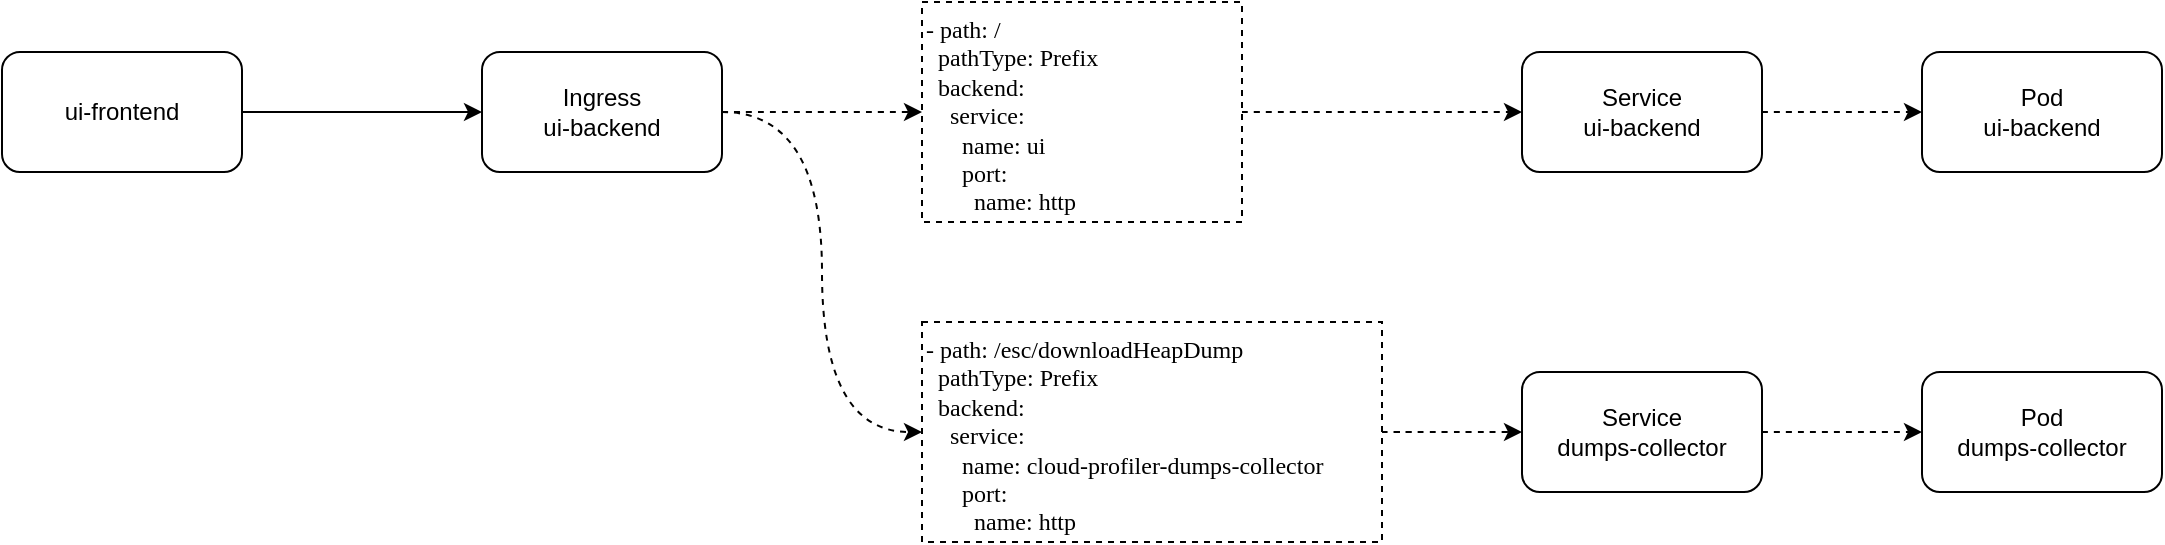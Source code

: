 <mxfile version="26.1.1" pages="2">
  <diagram name="api" id="JLevNw2NstuHYA1dXYyO">
    <mxGraphModel dx="1195" dy="697" grid="1" gridSize="10" guides="1" tooltips="1" connect="1" arrows="1" fold="1" page="1" pageScale="1" pageWidth="850" pageHeight="1100" math="0" shadow="0">
      <root>
        <mxCell id="0" />
        <mxCell id="1" parent="0" />
        <mxCell id="3MsOjD42-JPfpS1VXIFk-1" value="&lt;div&gt;Pod&lt;/div&gt;ui-backend" style="rounded=1;whiteSpace=wrap;html=1;" vertex="1" parent="1">
          <mxGeometry x="1120" y="160" width="120" height="60" as="geometry" />
        </mxCell>
        <mxCell id="3MsOjD42-JPfpS1VXIFk-10" style="edgeStyle=orthogonalEdgeStyle;rounded=0;orthogonalLoop=1;jettySize=auto;html=1;entryX=0;entryY=0.5;entryDx=0;entryDy=0;dashed=1;curved=1;" edge="1" parent="1" source="3MsOjD42-JPfpS1VXIFk-3" target="3MsOjD42-JPfpS1VXIFk-1">
          <mxGeometry relative="1" as="geometry" />
        </mxCell>
        <mxCell id="3MsOjD42-JPfpS1VXIFk-3" value="&lt;div&gt;Service&lt;/div&gt;ui-backend" style="rounded=1;whiteSpace=wrap;html=1;" vertex="1" parent="1">
          <mxGeometry x="920" y="160" width="120" height="60" as="geometry" />
        </mxCell>
        <mxCell id="3MsOjD42-JPfpS1VXIFk-17" style="edgeStyle=orthogonalEdgeStyle;rounded=0;orthogonalLoop=1;jettySize=auto;html=1;entryX=0;entryY=0.5;entryDx=0;entryDy=0;dashed=1;curved=1;" edge="1" parent="1" source="3MsOjD42-JPfpS1VXIFk-4" target="3MsOjD42-JPfpS1VXIFk-15">
          <mxGeometry relative="1" as="geometry" />
        </mxCell>
        <mxCell id="3MsOjD42-JPfpS1VXIFk-18" style="edgeStyle=orthogonalEdgeStyle;rounded=0;orthogonalLoop=1;jettySize=auto;html=1;entryX=0;entryY=0.5;entryDx=0;entryDy=0;dashed=1;curved=1;" edge="1" parent="1" source="3MsOjD42-JPfpS1VXIFk-4" target="3MsOjD42-JPfpS1VXIFk-16">
          <mxGeometry relative="1" as="geometry" />
        </mxCell>
        <mxCell id="3MsOjD42-JPfpS1VXIFk-4" value="&lt;div&gt;Ingress&lt;/div&gt;ui-backend" style="rounded=1;whiteSpace=wrap;html=1;" vertex="1" parent="1">
          <mxGeometry x="400" y="160" width="120" height="60" as="geometry" />
        </mxCell>
        <mxCell id="3MsOjD42-JPfpS1VXIFk-14" style="edgeStyle=orthogonalEdgeStyle;rounded=0;orthogonalLoop=1;jettySize=auto;html=1;entryX=0;entryY=0.5;entryDx=0;entryDy=0;" edge="1" parent="1" source="3MsOjD42-JPfpS1VXIFk-5" target="3MsOjD42-JPfpS1VXIFk-4">
          <mxGeometry relative="1" as="geometry" />
        </mxCell>
        <mxCell id="3MsOjD42-JPfpS1VXIFk-5" value="&lt;div&gt;ui-frontend&lt;/div&gt;" style="rounded=1;whiteSpace=wrap;html=1;" vertex="1" parent="1">
          <mxGeometry x="160" y="160" width="120" height="60" as="geometry" />
        </mxCell>
        <mxCell id="3MsOjD42-JPfpS1VXIFk-6" value="&lt;div&gt;Pod&lt;/div&gt;dumps-collector" style="rounded=1;whiteSpace=wrap;html=1;" vertex="1" parent="1">
          <mxGeometry x="1120" y="320" width="120" height="60" as="geometry" />
        </mxCell>
        <mxCell id="3MsOjD42-JPfpS1VXIFk-12" style="edgeStyle=orthogonalEdgeStyle;rounded=0;orthogonalLoop=1;jettySize=auto;html=1;entryX=0;entryY=0.5;entryDx=0;entryDy=0;curved=1;dashed=1;" edge="1" parent="1" source="3MsOjD42-JPfpS1VXIFk-7" target="3MsOjD42-JPfpS1VXIFk-6">
          <mxGeometry relative="1" as="geometry" />
        </mxCell>
        <mxCell id="3MsOjD42-JPfpS1VXIFk-7" value="&lt;div&gt;Service&lt;/div&gt;dumps-collector" style="rounded=1;whiteSpace=wrap;html=1;" vertex="1" parent="1">
          <mxGeometry x="920" y="320" width="120" height="60" as="geometry" />
        </mxCell>
        <mxCell id="3MsOjD42-JPfpS1VXIFk-20" style="edgeStyle=orthogonalEdgeStyle;rounded=0;orthogonalLoop=1;jettySize=auto;html=1;entryX=0;entryY=0.5;entryDx=0;entryDy=0;dashed=1;curved=1;" edge="1" parent="1" source="3MsOjD42-JPfpS1VXIFk-15" target="3MsOjD42-JPfpS1VXIFk-3">
          <mxGeometry relative="1" as="geometry" />
        </mxCell>
        <mxCell id="3MsOjD42-JPfpS1VXIFk-15" value="&lt;div&gt;- path: /&lt;/div&gt;&lt;div&gt;&amp;nbsp; pathType: Prefix&lt;/div&gt;&lt;div&gt;&amp;nbsp; backend:&lt;/div&gt;&lt;div&gt;&amp;nbsp; &amp;nbsp; service:&lt;/div&gt;&lt;div&gt;&amp;nbsp; &amp;nbsp; &amp;nbsp; name: ui&lt;/div&gt;&lt;div&gt;&amp;nbsp; &amp;nbsp; &amp;nbsp; port:&lt;/div&gt;&lt;div&gt;&amp;nbsp; &amp;nbsp; &amp;nbsp; &amp;nbsp; name: http&lt;/div&gt;" style="text;html=1;align=left;verticalAlign=top;whiteSpace=wrap;rounded=0;fontFamily=Tahoma;fillColor=default;strokeColor=default;dashed=1;" vertex="1" parent="1">
          <mxGeometry x="620" y="135" width="160" height="110" as="geometry" />
        </mxCell>
        <mxCell id="3MsOjD42-JPfpS1VXIFk-19" style="edgeStyle=orthogonalEdgeStyle;rounded=0;orthogonalLoop=1;jettySize=auto;html=1;entryX=0;entryY=0.5;entryDx=0;entryDy=0;dashed=1;curved=1;" edge="1" parent="1" source="3MsOjD42-JPfpS1VXIFk-16" target="3MsOjD42-JPfpS1VXIFk-7">
          <mxGeometry relative="1" as="geometry" />
        </mxCell>
        <mxCell id="3MsOjD42-JPfpS1VXIFk-16" value="&lt;div&gt;- path:&amp;nbsp;&lt;span style=&quot;background-color: transparent; color: light-dark(rgb(0, 0, 0), rgb(255, 255, 255));&quot;&gt;/esc/downloadHeapDump&lt;/span&gt;&lt;/div&gt;&lt;div&gt;&amp;nbsp; pathType: Prefix&lt;/div&gt;&lt;div&gt;&amp;nbsp; backend:&lt;/div&gt;&lt;div&gt;&amp;nbsp; &amp;nbsp; service:&lt;/div&gt;&lt;div&gt;&amp;nbsp; &amp;nbsp; &amp;nbsp; name: cloud-profiler-dumps-collector&lt;/div&gt;&lt;div&gt;&amp;nbsp; &amp;nbsp; &amp;nbsp; port:&lt;/div&gt;&lt;div&gt;&amp;nbsp; &amp;nbsp; &amp;nbsp; &amp;nbsp; name: http&lt;/div&gt;" style="text;html=1;align=left;verticalAlign=top;whiteSpace=wrap;rounded=0;fontFamily=Tahoma;fillColor=default;strokeColor=default;dashed=1;" vertex="1" parent="1">
          <mxGeometry x="620" y="295" width="230" height="110" as="geometry" />
        </mxCell>
      </root>
    </mxGraphModel>
  </diagram>
  <diagram id="pmCGYdz97N0A7QVVgKxX" name="db schema">
    <mxGraphModel dx="2045" dy="1797" grid="1" gridSize="10" guides="1" tooltips="1" connect="1" arrows="1" fold="1" page="1" pageScale="1" pageWidth="850" pageHeight="1100" math="0" shadow="0">
      <root>
        <mxCell id="0" />
        <mxCell id="1" parent="0" />
        <mxCell id="14IpDD7Xq0jnJkIsOJpB-98" value="" style="rounded=0;whiteSpace=wrap;html=1;fillColor=#dae8fc;strokeColor=#6c8ebf;opacity=30;" vertex="1" parent="1">
          <mxGeometry x="-220" y="-80" width="960" height="520" as="geometry" />
        </mxCell>
        <mxCell id="14IpDD7Xq0jnJkIsOJpB-1" value="dump_pods" style="shape=table;startSize=30;container=1;collapsible=1;childLayout=tableLayout;fixedRows=1;rowLines=0;align=center;resizeLast=1;html=1;fillColor=#dae8fc;strokeColor=#6c8ebf;fontStyle=1;fontSize=16;" vertex="1" parent="1">
          <mxGeometry width="280" height="210" as="geometry" />
        </mxCell>
        <mxCell id="14IpDD7Xq0jnJkIsOJpB-23" value="" style="shape=tableRow;horizontal=0;startSize=0;swimlaneHead=0;swimlaneBody=0;fillColor=none;collapsible=0;dropTarget=0;points=[[0,0.5],[1,0.5]];portConstraint=eastwest;top=0;left=0;right=0;bottom=1;fontStyle=0;fontSize=14;strokeColor=#6C8EBF;" vertex="1" parent="14IpDD7Xq0jnJkIsOJpB-1">
          <mxGeometry y="30" width="280" height="30" as="geometry" />
        </mxCell>
        <mxCell id="14IpDD7Xq0jnJkIsOJpB-24" value="&lt;b&gt;PK&lt;/b&gt;" style="shape=partialRectangle;connectable=0;fillColor=none;top=0;left=0;bottom=0;right=0;editable=1;overflow=hidden;whiteSpace=wrap;html=1;fontStyle=0;fontSize=14;" vertex="1" parent="14IpDD7Xq0jnJkIsOJpB-23">
          <mxGeometry width="30" height="30" as="geometry">
            <mxRectangle width="30" height="30" as="alternateBounds" />
          </mxGeometry>
        </mxCell>
        <mxCell id="14IpDD7Xq0jnJkIsOJpB-25" value="id uuid" style="shape=partialRectangle;connectable=0;fillColor=none;top=0;left=0;bottom=0;right=0;align=left;spacingLeft=6;overflow=hidden;whiteSpace=wrap;fontFamily=Helvetica;fontStyle=1;fontSize=14;" vertex="1" parent="14IpDD7Xq0jnJkIsOJpB-23">
          <mxGeometry x="30" width="250" height="30" as="geometry">
            <mxRectangle width="250" height="30" as="alternateBounds" />
          </mxGeometry>
        </mxCell>
        <mxCell id="14IpDD7Xq0jnJkIsOJpB-2" value="" style="shape=tableRow;horizontal=0;startSize=0;swimlaneHead=0;swimlaneBody=0;fillColor=none;collapsible=0;dropTarget=0;points=[[0,0.5],[1,0.5]];portConstraint=eastwest;top=0;left=0;right=0;bottom=0;fontStyle=0;fontSize=14;" vertex="1" parent="14IpDD7Xq0jnJkIsOJpB-1">
          <mxGeometry y="60" width="280" height="30" as="geometry" />
        </mxCell>
        <mxCell id="14IpDD7Xq0jnJkIsOJpB-3" value="" style="shape=partialRectangle;connectable=0;fillColor=none;top=0;left=0;bottom=0;right=0;fontStyle=1;overflow=hidden;whiteSpace=wrap;html=1;fontSize=14;" vertex="1" parent="14IpDD7Xq0jnJkIsOJpB-2">
          <mxGeometry width="30" height="30" as="geometry">
            <mxRectangle width="30" height="30" as="alternateBounds" />
          </mxGeometry>
        </mxCell>
        <mxCell id="14IpDD7Xq0jnJkIsOJpB-4" value="namespace    text" style="shape=partialRectangle;connectable=0;fillColor=none;top=0;left=0;bottom=0;right=0;align=left;spacingLeft=6;fontStyle=0;overflow=hidden;whiteSpace=wrap;fontFamily=Helvetica;fontSize=14;" vertex="1" parent="14IpDD7Xq0jnJkIsOJpB-2">
          <mxGeometry x="30" width="250" height="30" as="geometry">
            <mxRectangle width="250" height="30" as="alternateBounds" />
          </mxGeometry>
        </mxCell>
        <mxCell id="14IpDD7Xq0jnJkIsOJpB-5" style="shape=tableRow;horizontal=0;startSize=0;swimlaneHead=0;swimlaneBody=0;fillColor=none;collapsible=0;dropTarget=0;points=[[0,0.5],[1,0.5]];portConstraint=eastwest;top=0;left=0;right=0;bottom=0;fontStyle=0;fontSize=14;" vertex="1" parent="14IpDD7Xq0jnJkIsOJpB-1">
          <mxGeometry y="90" width="280" height="30" as="geometry" />
        </mxCell>
        <mxCell id="14IpDD7Xq0jnJkIsOJpB-6" value="" style="shape=partialRectangle;connectable=0;fillColor=none;top=0;left=0;bottom=0;right=0;fontStyle=0;overflow=hidden;whiteSpace=wrap;html=1;fontSize=14;" vertex="1" parent="14IpDD7Xq0jnJkIsOJpB-5">
          <mxGeometry width="30" height="30" as="geometry">
            <mxRectangle width="30" height="30" as="alternateBounds" />
          </mxGeometry>
        </mxCell>
        <mxCell id="14IpDD7Xq0jnJkIsOJpB-7" value="service_name text" style="shape=partialRectangle;connectable=0;fillColor=none;top=0;left=0;bottom=0;right=0;align=left;spacingLeft=6;fontStyle=0;overflow=hidden;whiteSpace=wrap;fontFamily=Helvetica;fontSize=14;" vertex="1" parent="14IpDD7Xq0jnJkIsOJpB-5">
          <mxGeometry x="30" width="250" height="30" as="geometry">
            <mxRectangle width="250" height="30" as="alternateBounds" />
          </mxGeometry>
        </mxCell>
        <mxCell id="14IpDD7Xq0jnJkIsOJpB-8" value="" style="shape=tableRow;horizontal=0;startSize=0;swimlaneHead=0;swimlaneBody=0;fillColor=none;collapsible=0;dropTarget=0;points=[[0,0.5],[1,0.5]];portConstraint=eastwest;top=0;left=0;right=0;bottom=0;fontStyle=0;fontSize=14;swimlaneLine=1;" vertex="1" parent="14IpDD7Xq0jnJkIsOJpB-1">
          <mxGeometry y="120" width="280" height="30" as="geometry" />
        </mxCell>
        <mxCell id="14IpDD7Xq0jnJkIsOJpB-9" value="" style="shape=partialRectangle;connectable=0;fillColor=none;top=0;left=0;bottom=0;right=0;editable=1;overflow=hidden;whiteSpace=wrap;html=1;fontStyle=0;fontSize=14;" vertex="1" parent="14IpDD7Xq0jnJkIsOJpB-8">
          <mxGeometry width="30" height="30" as="geometry">
            <mxRectangle width="30" height="30" as="alternateBounds" />
          </mxGeometry>
        </mxCell>
        <mxCell id="14IpDD7Xq0jnJkIsOJpB-10" value="pod_name     text" style="shape=partialRectangle;connectable=0;fillColor=none;top=0;left=0;bottom=0;right=0;align=left;spacingLeft=6;overflow=hidden;fontFamily=Helvetica;fontStyle=0;whiteSpace=wrap;fontSize=14;" vertex="1" parent="14IpDD7Xq0jnJkIsOJpB-8">
          <mxGeometry x="30" width="250" height="30" as="geometry">
            <mxRectangle width="250" height="30" as="alternateBounds" />
          </mxGeometry>
        </mxCell>
        <mxCell id="14IpDD7Xq0jnJkIsOJpB-11" value="" style="shape=tableRow;horizontal=0;startSize=0;swimlaneHead=0;swimlaneBody=0;fillColor=none;collapsible=0;dropTarget=0;points=[[0,0.5],[1,0.5]];portConstraint=eastwest;top=0;left=0;right=0;bottom=0;fontStyle=0;fontSize=14;" vertex="1" parent="14IpDD7Xq0jnJkIsOJpB-1">
          <mxGeometry y="150" width="280" height="30" as="geometry" />
        </mxCell>
        <mxCell id="14IpDD7Xq0jnJkIsOJpB-12" value="" style="shape=partialRectangle;connectable=0;fillColor=none;top=0;left=0;bottom=0;right=0;editable=1;overflow=hidden;whiteSpace=wrap;html=1;fontStyle=0;fontSize=14;" vertex="1" parent="14IpDD7Xq0jnJkIsOJpB-11">
          <mxGeometry width="30" height="30" as="geometry">
            <mxRectangle width="30" height="30" as="alternateBounds" />
          </mxGeometry>
        </mxCell>
        <mxCell id="14IpDD7Xq0jnJkIsOJpB-13" value="restart_time timestamp" style="shape=partialRectangle;connectable=0;fillColor=none;top=0;left=0;bottom=0;right=0;align=left;spacingLeft=6;overflow=hidden;whiteSpace=wrap;fontFamily=Helvetica;strokeColor=default;fontStyle=0;fontSize=14;" vertex="1" parent="14IpDD7Xq0jnJkIsOJpB-11">
          <mxGeometry x="30" width="250" height="30" as="geometry">
            <mxRectangle width="250" height="30" as="alternateBounds" />
          </mxGeometry>
        </mxCell>
        <mxCell id="14IpDD7Xq0jnJkIsOJpB-14" style="shape=tableRow;horizontal=0;startSize=0;swimlaneHead=0;swimlaneBody=0;fillColor=none;collapsible=0;dropTarget=0;points=[[0,0.5],[1,0.5]];portConstraint=eastwest;top=0;left=0;right=0;bottom=0;fontStyle=0;fontSize=14;" vertex="1" parent="14IpDD7Xq0jnJkIsOJpB-1">
          <mxGeometry y="180" width="280" height="30" as="geometry" />
        </mxCell>
        <mxCell id="14IpDD7Xq0jnJkIsOJpB-15" style="shape=partialRectangle;connectable=0;fillColor=none;top=0;left=0;bottom=0;right=0;editable=1;overflow=hidden;whiteSpace=wrap;html=1;fontStyle=0;fontSize=14;" vertex="1" parent="14IpDD7Xq0jnJkIsOJpB-14">
          <mxGeometry width="30" height="30" as="geometry">
            <mxRectangle width="30" height="30" as="alternateBounds" />
          </mxGeometry>
        </mxCell>
        <mxCell id="14IpDD7Xq0jnJkIsOJpB-16" value="last_active_time timestamp" style="shape=partialRectangle;connectable=0;fillColor=none;top=0;left=0;bottom=0;right=0;align=left;spacingLeft=6;overflow=hidden;whiteSpace=wrap;fontFamily=Helvetica;fontStyle=0;fontSize=14;" vertex="1" parent="14IpDD7Xq0jnJkIsOJpB-14">
          <mxGeometry x="30" width="250" height="30" as="geometry">
            <mxRectangle width="250" height="30" as="alternateBounds" />
          </mxGeometry>
        </mxCell>
        <mxCell id="14IpDD7Xq0jnJkIsOJpB-26" value="heap_dumps" style="shape=table;startSize=30;container=1;collapsible=1;childLayout=tableLayout;fixedRows=1;rowLines=0;align=center;resizeLast=1;html=1;fillColor=#dae8fc;strokeColor=#6c8ebf;fontStyle=1;fontSize=16;" vertex="1" parent="1">
          <mxGeometry x="440" width="280" height="150" as="geometry" />
        </mxCell>
        <mxCell id="14IpDD7Xq0jnJkIsOJpB-27" value="" style="shape=tableRow;horizontal=0;startSize=0;swimlaneHead=0;swimlaneBody=0;fillColor=none;collapsible=0;dropTarget=0;points=[[0,0.5],[1,0.5]];portConstraint=eastwest;top=0;left=0;right=0;bottom=1;fontStyle=0;fontSize=14;strokeColor=#6C8EBF;" vertex="1" parent="14IpDD7Xq0jnJkIsOJpB-26">
          <mxGeometry y="30" width="280" height="30" as="geometry" />
        </mxCell>
        <mxCell id="14IpDD7Xq0jnJkIsOJpB-28" value="&lt;b&gt;PK&lt;/b&gt;" style="shape=partialRectangle;connectable=0;fillColor=none;top=0;left=0;bottom=0;right=0;editable=1;overflow=hidden;whiteSpace=wrap;html=1;fontStyle=0;fontSize=14;" vertex="1" parent="14IpDD7Xq0jnJkIsOJpB-27">
          <mxGeometry width="30" height="30" as="geometry">
            <mxRectangle width="30" height="30" as="alternateBounds" />
          </mxGeometry>
        </mxCell>
        <mxCell id="14IpDD7Xq0jnJkIsOJpB-29" value="handle text" style="shape=partialRectangle;connectable=0;fillColor=none;top=0;left=0;bottom=0;right=0;align=left;spacingLeft=6;overflow=hidden;whiteSpace=wrap;fontFamily=Helvetica;fontStyle=1;fontSize=14;" vertex="1" parent="14IpDD7Xq0jnJkIsOJpB-27">
          <mxGeometry x="30" width="250" height="30" as="geometry">
            <mxRectangle width="250" height="30" as="alternateBounds" />
          </mxGeometry>
        </mxCell>
        <mxCell id="14IpDD7Xq0jnJkIsOJpB-36" value="" style="shape=tableRow;horizontal=0;startSize=0;swimlaneHead=0;swimlaneBody=0;fillColor=none;collapsible=0;dropTarget=0;points=[[0,0.5],[1,0.5]];portConstraint=eastwest;top=0;left=0;right=0;bottom=1;fontStyle=0;fontSize=14;swimlaneLine=1;strokeColor=#6C8EBF;" vertex="1" parent="14IpDD7Xq0jnJkIsOJpB-26">
          <mxGeometry y="60" width="280" height="30" as="geometry" />
        </mxCell>
        <mxCell id="14IpDD7Xq0jnJkIsOJpB-37" value="&lt;b&gt;FK&lt;/b&gt;" style="shape=partialRectangle;connectable=0;fillColor=none;top=0;left=0;bottom=0;right=0;editable=1;overflow=hidden;whiteSpace=wrap;html=1;fontStyle=0;fontSize=14;" vertex="1" parent="14IpDD7Xq0jnJkIsOJpB-36">
          <mxGeometry width="30" height="30" as="geometry">
            <mxRectangle width="30" height="30" as="alternateBounds" />
          </mxGeometry>
        </mxCell>
        <mxCell id="14IpDD7Xq0jnJkIsOJpB-38" value="pod_id uuid" style="shape=partialRectangle;connectable=0;fillColor=none;top=0;left=0;bottom=0;right=0;align=left;spacingLeft=6;overflow=hidden;fontFamily=Helvetica;fontStyle=1;whiteSpace=wrap;fontSize=14;" vertex="1" parent="14IpDD7Xq0jnJkIsOJpB-36">
          <mxGeometry x="30" width="250" height="30" as="geometry">
            <mxRectangle width="250" height="30" as="alternateBounds" />
          </mxGeometry>
        </mxCell>
        <mxCell id="14IpDD7Xq0jnJkIsOJpB-39" value="" style="shape=tableRow;horizontal=0;startSize=0;swimlaneHead=0;swimlaneBody=0;fillColor=none;collapsible=0;dropTarget=0;points=[[0,0.5],[1,0.5]];portConstraint=eastwest;top=0;left=0;right=0;bottom=0;fontStyle=0;fontSize=14;" vertex="1" parent="14IpDD7Xq0jnJkIsOJpB-26">
          <mxGeometry y="90" width="280" height="30" as="geometry" />
        </mxCell>
        <mxCell id="14IpDD7Xq0jnJkIsOJpB-40" value="" style="shape=partialRectangle;connectable=0;fillColor=none;top=0;left=0;bottom=0;right=0;editable=1;overflow=hidden;whiteSpace=wrap;html=1;fontStyle=0;fontSize=14;" vertex="1" parent="14IpDD7Xq0jnJkIsOJpB-39">
          <mxGeometry width="30" height="30" as="geometry">
            <mxRectangle width="30" height="30" as="alternateBounds" />
          </mxGeometry>
        </mxCell>
        <mxCell id="14IpDD7Xq0jnJkIsOJpB-41" value="creation_time timestamp" style="shape=partialRectangle;connectable=0;fillColor=none;top=0;left=0;bottom=0;right=0;align=left;spacingLeft=6;overflow=hidden;whiteSpace=wrap;fontFamily=Helvetica;strokeColor=default;fontStyle=0;fontSize=14;" vertex="1" parent="14IpDD7Xq0jnJkIsOJpB-39">
          <mxGeometry x="30" width="250" height="30" as="geometry">
            <mxRectangle width="250" height="30" as="alternateBounds" />
          </mxGeometry>
        </mxCell>
        <mxCell id="14IpDD7Xq0jnJkIsOJpB-42" style="shape=tableRow;horizontal=0;startSize=0;swimlaneHead=0;swimlaneBody=0;fillColor=none;collapsible=0;dropTarget=0;points=[[0,0.5],[1,0.5]];portConstraint=eastwest;top=0;left=0;right=0;bottom=0;fontStyle=0;fontSize=14;" vertex="1" parent="14IpDD7Xq0jnJkIsOJpB-26">
          <mxGeometry y="120" width="280" height="30" as="geometry" />
        </mxCell>
        <mxCell id="14IpDD7Xq0jnJkIsOJpB-43" style="shape=partialRectangle;connectable=0;fillColor=none;top=0;left=0;bottom=0;right=0;editable=1;overflow=hidden;whiteSpace=wrap;html=1;fontStyle=0;fontSize=14;" vertex="1" parent="14IpDD7Xq0jnJkIsOJpB-42">
          <mxGeometry width="30" height="30" as="geometry">
            <mxRectangle width="30" height="30" as="alternateBounds" />
          </mxGeometry>
        </mxCell>
        <mxCell id="14IpDD7Xq0jnJkIsOJpB-44" value="file_size integer" style="shape=partialRectangle;connectable=0;fillColor=none;top=0;left=0;bottom=0;right=0;align=left;spacingLeft=6;overflow=hidden;whiteSpace=wrap;fontFamily=Helvetica;fontStyle=0;fontSize=14;" vertex="1" parent="14IpDD7Xq0jnJkIsOJpB-42">
          <mxGeometry x="30" width="250" height="30" as="geometry">
            <mxRectangle width="250" height="30" as="alternateBounds" />
          </mxGeometry>
        </mxCell>
        <mxCell id="14IpDD7Xq0jnJkIsOJpB-45" style="edgeStyle=orthogonalEdgeStyle;rounded=0;orthogonalLoop=1;jettySize=auto;html=1;entryX=0;entryY=0.5;entryDx=0;entryDy=0;startArrow=ERzeroToMany;startFill=0;endArrow=ERzeroToMany;endFill=0;" edge="1" parent="1" source="14IpDD7Xq0jnJkIsOJpB-23" target="14IpDD7Xq0jnJkIsOJpB-36">
          <mxGeometry relative="1" as="geometry" />
        </mxCell>
        <mxCell id="14IpDD7Xq0jnJkIsOJpB-46" value="dump_objects_&amp;lt;timestamp&amp;gt;" style="shape=table;startSize=30;container=1;collapsible=1;childLayout=tableLayout;fixedRows=1;rowLines=0;align=center;resizeLast=1;html=1;fillColor=#dae8fc;strokeColor=#6c8ebf;fontStyle=1;fontSize=16;" vertex="1" parent="1">
          <mxGeometry x="440" y="240" width="280" height="180" as="geometry" />
        </mxCell>
        <mxCell id="14IpDD7Xq0jnJkIsOJpB-47" value="" style="shape=tableRow;horizontal=0;startSize=0;swimlaneHead=0;swimlaneBody=0;fillColor=none;collapsible=0;dropTarget=0;points=[[0,0.5],[1,0.5]];portConstraint=eastwest;top=0;left=0;right=0;bottom=1;fontStyle=0;fontSize=14;strokeColor=#6C8EBF;" vertex="1" parent="14IpDD7Xq0jnJkIsOJpB-46">
          <mxGeometry y="30" width="280" height="30" as="geometry" />
        </mxCell>
        <mxCell id="14IpDD7Xq0jnJkIsOJpB-48" value="&lt;b&gt;PK&lt;/b&gt;" style="shape=partialRectangle;connectable=0;fillColor=none;top=0;left=0;bottom=0;right=0;editable=1;overflow=hidden;whiteSpace=wrap;html=1;fontStyle=0;fontSize=14;" vertex="1" parent="14IpDD7Xq0jnJkIsOJpB-47">
          <mxGeometry width="30" height="30" as="geometry">
            <mxRectangle width="30" height="30" as="alternateBounds" />
          </mxGeometry>
        </mxCell>
        <mxCell id="14IpDD7Xq0jnJkIsOJpB-49" value="id uuid" style="shape=partialRectangle;connectable=0;fillColor=none;top=0;left=0;bottom=0;right=0;align=left;spacingLeft=6;overflow=hidden;whiteSpace=wrap;fontFamily=Helvetica;fontStyle=1;fontSize=14;" vertex="1" parent="14IpDD7Xq0jnJkIsOJpB-47">
          <mxGeometry x="30" width="250" height="30" as="geometry">
            <mxRectangle width="250" height="30" as="alternateBounds" />
          </mxGeometry>
        </mxCell>
        <mxCell id="14IpDD7Xq0jnJkIsOJpB-50" value="" style="shape=tableRow;horizontal=0;startSize=0;swimlaneHead=0;swimlaneBody=0;fillColor=none;collapsible=0;dropTarget=0;points=[[0,0.5],[1,0.5]];portConstraint=eastwest;top=0;left=0;right=0;bottom=1;fontStyle=0;fontSize=14;swimlaneLine=1;strokeColor=#6C8EBF;" vertex="1" parent="14IpDD7Xq0jnJkIsOJpB-46">
          <mxGeometry y="60" width="280" height="30" as="geometry" />
        </mxCell>
        <mxCell id="14IpDD7Xq0jnJkIsOJpB-51" value="&lt;b&gt;FK&lt;/b&gt;" style="shape=partialRectangle;connectable=0;fillColor=none;top=0;left=0;bottom=0;right=0;editable=1;overflow=hidden;whiteSpace=wrap;html=1;fontStyle=0;fontSize=14;" vertex="1" parent="14IpDD7Xq0jnJkIsOJpB-50">
          <mxGeometry width="30" height="30" as="geometry">
            <mxRectangle width="30" height="30" as="alternateBounds" />
          </mxGeometry>
        </mxCell>
        <mxCell id="14IpDD7Xq0jnJkIsOJpB-52" value="pod_id uuid" style="shape=partialRectangle;connectable=0;fillColor=none;top=0;left=0;bottom=0;right=0;align=left;spacingLeft=6;overflow=hidden;fontFamily=Helvetica;fontStyle=1;whiteSpace=wrap;fontSize=14;" vertex="1" parent="14IpDD7Xq0jnJkIsOJpB-50">
          <mxGeometry x="30" width="250" height="30" as="geometry">
            <mxRectangle width="250" height="30" as="alternateBounds" />
          </mxGeometry>
        </mxCell>
        <mxCell id="14IpDD7Xq0jnJkIsOJpB-53" value="" style="shape=tableRow;horizontal=0;startSize=0;swimlaneHead=0;swimlaneBody=0;fillColor=none;collapsible=0;dropTarget=0;points=[[0,0.5],[1,0.5]];portConstraint=eastwest;top=0;left=0;right=0;bottom=0;fontStyle=0;fontSize=14;" vertex="1" parent="14IpDD7Xq0jnJkIsOJpB-46">
          <mxGeometry y="90" width="280" height="30" as="geometry" />
        </mxCell>
        <mxCell id="14IpDD7Xq0jnJkIsOJpB-54" value="" style="shape=partialRectangle;connectable=0;fillColor=none;top=0;left=0;bottom=0;right=0;editable=1;overflow=hidden;whiteSpace=wrap;html=1;fontStyle=0;fontSize=14;" vertex="1" parent="14IpDD7Xq0jnJkIsOJpB-53">
          <mxGeometry width="30" height="30" as="geometry">
            <mxRectangle width="30" height="30" as="alternateBounds" />
          </mxGeometry>
        </mxCell>
        <mxCell id="14IpDD7Xq0jnJkIsOJpB-55" value="creation_time timestamp" style="shape=partialRectangle;connectable=0;fillColor=none;top=0;left=0;bottom=0;right=0;align=left;spacingLeft=6;overflow=hidden;whiteSpace=wrap;fontFamily=Helvetica;strokeColor=default;fontStyle=0;fontSize=14;" vertex="1" parent="14IpDD7Xq0jnJkIsOJpB-53">
          <mxGeometry x="30" width="250" height="30" as="geometry">
            <mxRectangle width="250" height="30" as="alternateBounds" />
          </mxGeometry>
        </mxCell>
        <mxCell id="14IpDD7Xq0jnJkIsOJpB-56" style="shape=tableRow;horizontal=0;startSize=0;swimlaneHead=0;swimlaneBody=0;fillColor=none;collapsible=0;dropTarget=0;points=[[0,0.5],[1,0.5]];portConstraint=eastwest;top=0;left=0;right=0;bottom=0;fontStyle=0;fontSize=14;" vertex="1" parent="14IpDD7Xq0jnJkIsOJpB-46">
          <mxGeometry y="120" width="280" height="30" as="geometry" />
        </mxCell>
        <mxCell id="14IpDD7Xq0jnJkIsOJpB-57" style="shape=partialRectangle;connectable=0;fillColor=none;top=0;left=0;bottom=0;right=0;editable=1;overflow=hidden;whiteSpace=wrap;html=1;fontStyle=0;fontSize=14;" vertex="1" parent="14IpDD7Xq0jnJkIsOJpB-56">
          <mxGeometry width="30" height="30" as="geometry">
            <mxRectangle width="30" height="30" as="alternateBounds" />
          </mxGeometry>
        </mxCell>
        <mxCell id="14IpDD7Xq0jnJkIsOJpB-58" value="file_size integer" style="shape=partialRectangle;connectable=0;fillColor=none;top=0;left=0;bottom=0;right=0;align=left;spacingLeft=6;overflow=hidden;whiteSpace=wrap;fontFamily=Helvetica;fontStyle=0;fontSize=14;" vertex="1" parent="14IpDD7Xq0jnJkIsOJpB-56">
          <mxGeometry x="30" width="250" height="30" as="geometry">
            <mxRectangle width="250" height="30" as="alternateBounds" />
          </mxGeometry>
        </mxCell>
        <mxCell id="14IpDD7Xq0jnJkIsOJpB-59" style="shape=tableRow;horizontal=0;startSize=0;swimlaneHead=0;swimlaneBody=0;fillColor=none;collapsible=0;dropTarget=0;points=[[0,0.5],[1,0.5]];portConstraint=eastwest;top=0;left=0;right=0;bottom=0;fontStyle=0;fontSize=14;" vertex="1" parent="14IpDD7Xq0jnJkIsOJpB-46">
          <mxGeometry y="150" width="280" height="30" as="geometry" />
        </mxCell>
        <mxCell id="14IpDD7Xq0jnJkIsOJpB-60" style="shape=partialRectangle;connectable=0;fillColor=none;top=0;left=0;bottom=0;right=0;editable=1;overflow=hidden;whiteSpace=wrap;html=1;fontStyle=0;fontSize=14;" vertex="1" parent="14IpDD7Xq0jnJkIsOJpB-59">
          <mxGeometry width="30" height="30" as="geometry">
            <mxRectangle width="30" height="30" as="alternateBounds" />
          </mxGeometry>
        </mxCell>
        <mxCell id="14IpDD7Xq0jnJkIsOJpB-61" value="dump_type dump_object_type" style="shape=partialRectangle;connectable=0;fillColor=none;top=0;left=0;bottom=0;right=0;align=left;spacingLeft=6;overflow=hidden;whiteSpace=wrap;fontFamily=Helvetica;fontStyle=0;fontSize=14;" vertex="1" parent="14IpDD7Xq0jnJkIsOJpB-59">
          <mxGeometry x="30" width="250" height="30" as="geometry">
            <mxRectangle width="250" height="30" as="alternateBounds" />
          </mxGeometry>
        </mxCell>
        <mxCell id="14IpDD7Xq0jnJkIsOJpB-62" style="edgeStyle=orthogonalEdgeStyle;rounded=0;orthogonalLoop=1;jettySize=auto;html=1;entryX=0;entryY=0.5;entryDx=0;entryDy=0;endArrow=ERzeroToMany;endFill=0;startArrow=ERzeroToMany;startFill=0;" edge="1" parent="1" source="14IpDD7Xq0jnJkIsOJpB-23" target="14IpDD7Xq0jnJkIsOJpB-50">
          <mxGeometry relative="1" as="geometry" />
        </mxCell>
        <mxCell id="14IpDD7Xq0jnJkIsOJpB-63" value="timeline" style="shape=table;startSize=30;container=1;collapsible=1;childLayout=tableLayout;fixedRows=1;rowLines=0;align=center;resizeLast=1;html=1;fillColor=#dae8fc;strokeColor=#6c8ebf;fontStyle=1;fontSize=16;" vertex="1" parent="1">
          <mxGeometry y="250" width="280" height="90" as="geometry" />
        </mxCell>
        <mxCell id="14IpDD7Xq0jnJkIsOJpB-64" value="" style="shape=tableRow;horizontal=0;startSize=0;swimlaneHead=0;swimlaneBody=0;fillColor=none;collapsible=0;dropTarget=0;points=[[0,0.5],[1,0.5]];portConstraint=eastwest;top=0;left=0;right=0;bottom=1;fontStyle=0;fontSize=14;strokeColor=#6C8EBF;" vertex="1" parent="14IpDD7Xq0jnJkIsOJpB-63">
          <mxGeometry y="30" width="280" height="30" as="geometry" />
        </mxCell>
        <mxCell id="14IpDD7Xq0jnJkIsOJpB-65" value="&lt;b&gt;PK&lt;/b&gt;" style="shape=partialRectangle;connectable=0;fillColor=none;top=0;left=0;bottom=0;right=0;editable=1;overflow=hidden;whiteSpace=wrap;html=1;fontStyle=0;fontSize=14;" vertex="1" parent="14IpDD7Xq0jnJkIsOJpB-64">
          <mxGeometry width="30" height="30" as="geometry">
            <mxRectangle width="30" height="30" as="alternateBounds" />
          </mxGeometry>
        </mxCell>
        <mxCell id="14IpDD7Xq0jnJkIsOJpB-66" value="ts_hour timestamp" style="shape=partialRectangle;connectable=0;fillColor=none;top=0;left=0;bottom=0;right=0;align=left;spacingLeft=6;overflow=hidden;whiteSpace=wrap;fontFamily=Helvetica;fontStyle=1;fontSize=14;" vertex="1" parent="14IpDD7Xq0jnJkIsOJpB-64">
          <mxGeometry x="30" width="250" height="30" as="geometry">
            <mxRectangle width="250" height="30" as="alternateBounds" />
          </mxGeometry>
        </mxCell>
        <mxCell id="14IpDD7Xq0jnJkIsOJpB-67" value="" style="shape=tableRow;horizontal=0;startSize=0;swimlaneHead=0;swimlaneBody=0;fillColor=none;collapsible=0;dropTarget=0;points=[[0,0.5],[1,0.5]];portConstraint=eastwest;top=0;left=0;right=0;bottom=0;fontStyle=0;fontSize=14;swimlaneLine=1;" vertex="1" parent="14IpDD7Xq0jnJkIsOJpB-63">
          <mxGeometry y="60" width="280" height="30" as="geometry" />
        </mxCell>
        <mxCell id="14IpDD7Xq0jnJkIsOJpB-68" value="" style="shape=partialRectangle;connectable=0;fillColor=none;top=0;left=0;bottom=0;right=0;editable=1;overflow=hidden;whiteSpace=wrap;html=1;fontStyle=0;fontSize=14;" vertex="1" parent="14IpDD7Xq0jnJkIsOJpB-67">
          <mxGeometry width="30" height="30" as="geometry">
            <mxRectangle width="30" height="30" as="alternateBounds" />
          </mxGeometry>
        </mxCell>
        <mxCell id="14IpDD7Xq0jnJkIsOJpB-69" value="status timeline_status" style="shape=partialRectangle;connectable=0;fillColor=none;top=0;left=0;bottom=0;right=0;align=left;spacingLeft=6;overflow=hidden;fontFamily=Helvetica;fontStyle=0;whiteSpace=wrap;fontSize=14;" vertex="1" parent="14IpDD7Xq0jnJkIsOJpB-67">
          <mxGeometry x="30" width="250" height="30" as="geometry">
            <mxRectangle width="250" height="30" as="alternateBounds" />
          </mxGeometry>
        </mxCell>
        <mxCell id="14IpDD7Xq0jnJkIsOJpB-76" value="timeline_status" style="shape=table;startSize=30;container=1;collapsible=1;childLayout=tableLayout;fixedRows=1;rowLines=0;align=center;resizeLast=1;html=1;fillColor=#e1d5e7;strokeColor=#9673a6;fontStyle=1;fontSize=16;" vertex="1" parent="1">
          <mxGeometry x="-200" width="160" height="150" as="geometry" />
        </mxCell>
        <mxCell id="14IpDD7Xq0jnJkIsOJpB-77" value="" style="shape=tableRow;horizontal=0;startSize=0;swimlaneHead=0;swimlaneBody=0;fillColor=none;collapsible=0;dropTarget=0;points=[[0,0.5],[1,0.5]];portConstraint=eastwest;top=0;left=0;right=0;bottom=0;fontStyle=0;fontSize=14;" vertex="1" parent="14IpDD7Xq0jnJkIsOJpB-76">
          <mxGeometry y="30" width="160" height="30" as="geometry" />
        </mxCell>
        <mxCell id="14IpDD7Xq0jnJkIsOJpB-83" value="raw" style="shape=partialRectangle;connectable=0;fillColor=none;top=0;left=0;bottom=0;right=0;editable=1;overflow=hidden;whiteSpace=wrap;html=1;fontStyle=0;fontSize=14;" vertex="1" parent="14IpDD7Xq0jnJkIsOJpB-77">
          <mxGeometry width="160" height="30" as="geometry">
            <mxRectangle width="160" height="30" as="alternateBounds" />
          </mxGeometry>
        </mxCell>
        <mxCell id="14IpDD7Xq0jnJkIsOJpB-80" value="" style="shape=tableRow;horizontal=0;startSize=0;swimlaneHead=0;swimlaneBody=0;fillColor=none;collapsible=0;dropTarget=0;points=[[0,0.5],[1,0.5]];portConstraint=eastwest;top=0;left=0;right=0;bottom=0;fontStyle=0;fontSize=14;swimlaneLine=1;" vertex="1" parent="14IpDD7Xq0jnJkIsOJpB-76">
          <mxGeometry y="60" width="160" height="30" as="geometry" />
        </mxCell>
        <mxCell id="14IpDD7Xq0jnJkIsOJpB-84" value="zipping" style="shape=partialRectangle;connectable=0;fillColor=none;top=0;left=0;bottom=0;right=0;editable=1;overflow=hidden;whiteSpace=wrap;html=1;fontStyle=0;fontSize=14;" vertex="1" parent="14IpDD7Xq0jnJkIsOJpB-80">
          <mxGeometry width="160" height="30" as="geometry">
            <mxRectangle width="160" height="30" as="alternateBounds" />
          </mxGeometry>
        </mxCell>
        <mxCell id="14IpDD7Xq0jnJkIsOJpB-85" style="shape=tableRow;horizontal=0;startSize=0;swimlaneHead=0;swimlaneBody=0;fillColor=none;collapsible=0;dropTarget=0;points=[[0,0.5],[1,0.5]];portConstraint=eastwest;top=0;left=0;right=0;bottom=0;fontStyle=0;fontSize=14;swimlaneLine=1;" vertex="1" parent="14IpDD7Xq0jnJkIsOJpB-76">
          <mxGeometry y="90" width="160" height="30" as="geometry" />
        </mxCell>
        <mxCell id="14IpDD7Xq0jnJkIsOJpB-86" value="zipped" style="shape=partialRectangle;connectable=0;fillColor=none;top=0;left=0;bottom=0;right=0;editable=1;overflow=hidden;whiteSpace=wrap;html=1;fontStyle=0;fontSize=14;" vertex="1" parent="14IpDD7Xq0jnJkIsOJpB-85">
          <mxGeometry width="160" height="30" as="geometry">
            <mxRectangle width="160" height="30" as="alternateBounds" />
          </mxGeometry>
        </mxCell>
        <mxCell id="14IpDD7Xq0jnJkIsOJpB-87" style="shape=tableRow;horizontal=0;startSize=0;swimlaneHead=0;swimlaneBody=0;fillColor=none;collapsible=0;dropTarget=0;points=[[0,0.5],[1,0.5]];portConstraint=eastwest;top=0;left=0;right=0;bottom=0;fontStyle=0;fontSize=14;swimlaneLine=1;" vertex="1" parent="14IpDD7Xq0jnJkIsOJpB-76">
          <mxGeometry y="120" width="160" height="30" as="geometry" />
        </mxCell>
        <mxCell id="14IpDD7Xq0jnJkIsOJpB-88" value="removing" style="shape=partialRectangle;connectable=0;fillColor=none;top=0;left=0;bottom=0;right=0;editable=1;overflow=hidden;whiteSpace=wrap;html=1;fontStyle=0;fontSize=14;" vertex="1" parent="14IpDD7Xq0jnJkIsOJpB-87">
          <mxGeometry width="160" height="30" as="geometry">
            <mxRectangle width="160" height="30" as="alternateBounds" />
          </mxGeometry>
        </mxCell>
        <mxCell id="14IpDD7Xq0jnJkIsOJpB-89" value="dump_object_type" style="shape=table;startSize=30;container=1;collapsible=1;childLayout=tableLayout;fixedRows=1;rowLines=0;align=center;resizeLast=1;html=1;fillColor=#e1d5e7;strokeColor=#9673a6;fontStyle=1;fontSize=16;" vertex="1" parent="1">
          <mxGeometry x="-200" y="190" width="160" height="90" as="geometry" />
        </mxCell>
        <mxCell id="14IpDD7Xq0jnJkIsOJpB-90" value="" style="shape=tableRow;horizontal=0;startSize=0;swimlaneHead=0;swimlaneBody=0;fillColor=none;collapsible=0;dropTarget=0;points=[[0,0.5],[1,0.5]];portConstraint=eastwest;top=0;left=0;right=0;bottom=0;fontStyle=0;fontSize=14;" vertex="1" parent="14IpDD7Xq0jnJkIsOJpB-89">
          <mxGeometry y="30" width="160" height="30" as="geometry" />
        </mxCell>
        <mxCell id="14IpDD7Xq0jnJkIsOJpB-91" value="td" style="shape=partialRectangle;connectable=0;fillColor=none;top=0;left=0;bottom=0;right=0;editable=1;overflow=hidden;whiteSpace=wrap;html=1;fontStyle=0;fontSize=14;" vertex="1" parent="14IpDD7Xq0jnJkIsOJpB-90">
          <mxGeometry width="160" height="30" as="geometry">
            <mxRectangle width="160" height="30" as="alternateBounds" />
          </mxGeometry>
        </mxCell>
        <mxCell id="14IpDD7Xq0jnJkIsOJpB-92" value="" style="shape=tableRow;horizontal=0;startSize=0;swimlaneHead=0;swimlaneBody=0;fillColor=none;collapsible=0;dropTarget=0;points=[[0,0.5],[1,0.5]];portConstraint=eastwest;top=0;left=0;right=0;bottom=0;fontStyle=0;fontSize=14;swimlaneLine=1;" vertex="1" parent="14IpDD7Xq0jnJkIsOJpB-89">
          <mxGeometry y="60" width="160" height="30" as="geometry" />
        </mxCell>
        <mxCell id="14IpDD7Xq0jnJkIsOJpB-93" value="top" style="shape=partialRectangle;connectable=0;fillColor=none;top=0;left=0;bottom=0;right=0;editable=1;overflow=hidden;whiteSpace=wrap;html=1;fontStyle=0;fontSize=14;" vertex="1" parent="14IpDD7Xq0jnJkIsOJpB-92">
          <mxGeometry width="160" height="30" as="geometry">
            <mxRectangle width="160" height="30" as="alternateBounds" />
          </mxGeometry>
        </mxCell>
        <mxCell id="14IpDD7Xq0jnJkIsOJpB-100" value="&lt;span style=&quot;font-size: 24px;&quot;&gt;&lt;b&gt;dumps-collector&lt;/b&gt;&lt;/span&gt;" style="text;html=1;strokeColor=none;fillColor=none;align=left;verticalAlign=middle;whiteSpace=wrap;rounded=0;fontStyle=0" vertex="1" parent="1">
          <mxGeometry x="-200" y="-60" width="200" height="40" as="geometry" />
        </mxCell>
      </root>
    </mxGraphModel>
  </diagram>
</mxfile>
